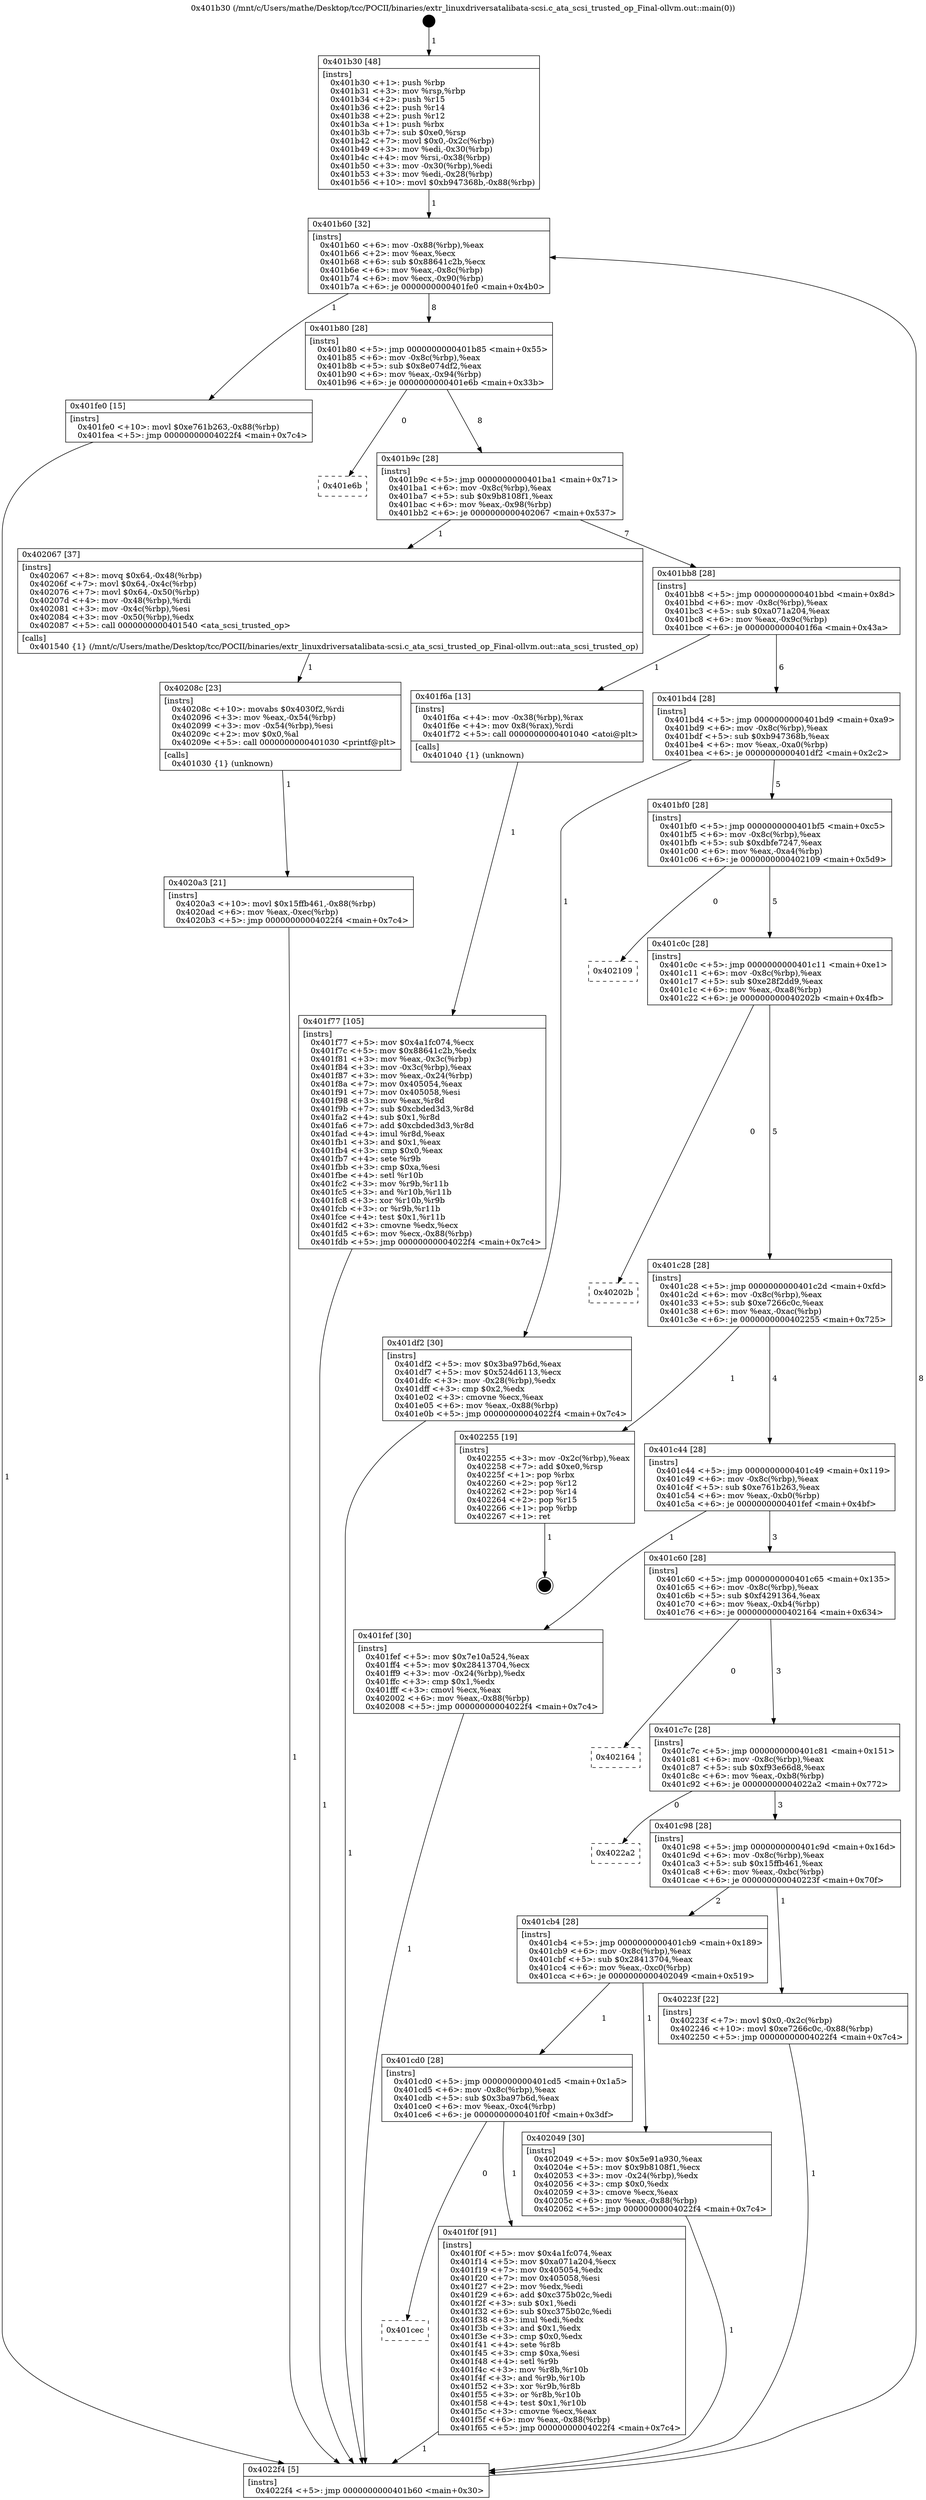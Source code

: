 digraph "0x401b30" {
  label = "0x401b30 (/mnt/c/Users/mathe/Desktop/tcc/POCII/binaries/extr_linuxdriversatalibata-scsi.c_ata_scsi_trusted_op_Final-ollvm.out::main(0))"
  labelloc = "t"
  node[shape=record]

  Entry [label="",width=0.3,height=0.3,shape=circle,fillcolor=black,style=filled]
  "0x401b60" [label="{
     0x401b60 [32]\l
     | [instrs]\l
     &nbsp;&nbsp;0x401b60 \<+6\>: mov -0x88(%rbp),%eax\l
     &nbsp;&nbsp;0x401b66 \<+2\>: mov %eax,%ecx\l
     &nbsp;&nbsp;0x401b68 \<+6\>: sub $0x88641c2b,%ecx\l
     &nbsp;&nbsp;0x401b6e \<+6\>: mov %eax,-0x8c(%rbp)\l
     &nbsp;&nbsp;0x401b74 \<+6\>: mov %ecx,-0x90(%rbp)\l
     &nbsp;&nbsp;0x401b7a \<+6\>: je 0000000000401fe0 \<main+0x4b0\>\l
  }"]
  "0x401fe0" [label="{
     0x401fe0 [15]\l
     | [instrs]\l
     &nbsp;&nbsp;0x401fe0 \<+10\>: movl $0xe761b263,-0x88(%rbp)\l
     &nbsp;&nbsp;0x401fea \<+5\>: jmp 00000000004022f4 \<main+0x7c4\>\l
  }"]
  "0x401b80" [label="{
     0x401b80 [28]\l
     | [instrs]\l
     &nbsp;&nbsp;0x401b80 \<+5\>: jmp 0000000000401b85 \<main+0x55\>\l
     &nbsp;&nbsp;0x401b85 \<+6\>: mov -0x8c(%rbp),%eax\l
     &nbsp;&nbsp;0x401b8b \<+5\>: sub $0x8e074df2,%eax\l
     &nbsp;&nbsp;0x401b90 \<+6\>: mov %eax,-0x94(%rbp)\l
     &nbsp;&nbsp;0x401b96 \<+6\>: je 0000000000401e6b \<main+0x33b\>\l
  }"]
  Exit [label="",width=0.3,height=0.3,shape=circle,fillcolor=black,style=filled,peripheries=2]
  "0x401e6b" [label="{
     0x401e6b\l
  }", style=dashed]
  "0x401b9c" [label="{
     0x401b9c [28]\l
     | [instrs]\l
     &nbsp;&nbsp;0x401b9c \<+5\>: jmp 0000000000401ba1 \<main+0x71\>\l
     &nbsp;&nbsp;0x401ba1 \<+6\>: mov -0x8c(%rbp),%eax\l
     &nbsp;&nbsp;0x401ba7 \<+5\>: sub $0x9b8108f1,%eax\l
     &nbsp;&nbsp;0x401bac \<+6\>: mov %eax,-0x98(%rbp)\l
     &nbsp;&nbsp;0x401bb2 \<+6\>: je 0000000000402067 \<main+0x537\>\l
  }"]
  "0x4020a3" [label="{
     0x4020a3 [21]\l
     | [instrs]\l
     &nbsp;&nbsp;0x4020a3 \<+10\>: movl $0x15ffb461,-0x88(%rbp)\l
     &nbsp;&nbsp;0x4020ad \<+6\>: mov %eax,-0xec(%rbp)\l
     &nbsp;&nbsp;0x4020b3 \<+5\>: jmp 00000000004022f4 \<main+0x7c4\>\l
  }"]
  "0x402067" [label="{
     0x402067 [37]\l
     | [instrs]\l
     &nbsp;&nbsp;0x402067 \<+8\>: movq $0x64,-0x48(%rbp)\l
     &nbsp;&nbsp;0x40206f \<+7\>: movl $0x64,-0x4c(%rbp)\l
     &nbsp;&nbsp;0x402076 \<+7\>: movl $0x64,-0x50(%rbp)\l
     &nbsp;&nbsp;0x40207d \<+4\>: mov -0x48(%rbp),%rdi\l
     &nbsp;&nbsp;0x402081 \<+3\>: mov -0x4c(%rbp),%esi\l
     &nbsp;&nbsp;0x402084 \<+3\>: mov -0x50(%rbp),%edx\l
     &nbsp;&nbsp;0x402087 \<+5\>: call 0000000000401540 \<ata_scsi_trusted_op\>\l
     | [calls]\l
     &nbsp;&nbsp;0x401540 \{1\} (/mnt/c/Users/mathe/Desktop/tcc/POCII/binaries/extr_linuxdriversatalibata-scsi.c_ata_scsi_trusted_op_Final-ollvm.out::ata_scsi_trusted_op)\l
  }"]
  "0x401bb8" [label="{
     0x401bb8 [28]\l
     | [instrs]\l
     &nbsp;&nbsp;0x401bb8 \<+5\>: jmp 0000000000401bbd \<main+0x8d\>\l
     &nbsp;&nbsp;0x401bbd \<+6\>: mov -0x8c(%rbp),%eax\l
     &nbsp;&nbsp;0x401bc3 \<+5\>: sub $0xa071a204,%eax\l
     &nbsp;&nbsp;0x401bc8 \<+6\>: mov %eax,-0x9c(%rbp)\l
     &nbsp;&nbsp;0x401bce \<+6\>: je 0000000000401f6a \<main+0x43a\>\l
  }"]
  "0x40208c" [label="{
     0x40208c [23]\l
     | [instrs]\l
     &nbsp;&nbsp;0x40208c \<+10\>: movabs $0x4030f2,%rdi\l
     &nbsp;&nbsp;0x402096 \<+3\>: mov %eax,-0x54(%rbp)\l
     &nbsp;&nbsp;0x402099 \<+3\>: mov -0x54(%rbp),%esi\l
     &nbsp;&nbsp;0x40209c \<+2\>: mov $0x0,%al\l
     &nbsp;&nbsp;0x40209e \<+5\>: call 0000000000401030 \<printf@plt\>\l
     | [calls]\l
     &nbsp;&nbsp;0x401030 \{1\} (unknown)\l
  }"]
  "0x401f6a" [label="{
     0x401f6a [13]\l
     | [instrs]\l
     &nbsp;&nbsp;0x401f6a \<+4\>: mov -0x38(%rbp),%rax\l
     &nbsp;&nbsp;0x401f6e \<+4\>: mov 0x8(%rax),%rdi\l
     &nbsp;&nbsp;0x401f72 \<+5\>: call 0000000000401040 \<atoi@plt\>\l
     | [calls]\l
     &nbsp;&nbsp;0x401040 \{1\} (unknown)\l
  }"]
  "0x401bd4" [label="{
     0x401bd4 [28]\l
     | [instrs]\l
     &nbsp;&nbsp;0x401bd4 \<+5\>: jmp 0000000000401bd9 \<main+0xa9\>\l
     &nbsp;&nbsp;0x401bd9 \<+6\>: mov -0x8c(%rbp),%eax\l
     &nbsp;&nbsp;0x401bdf \<+5\>: sub $0xb947368b,%eax\l
     &nbsp;&nbsp;0x401be4 \<+6\>: mov %eax,-0xa0(%rbp)\l
     &nbsp;&nbsp;0x401bea \<+6\>: je 0000000000401df2 \<main+0x2c2\>\l
  }"]
  "0x401f77" [label="{
     0x401f77 [105]\l
     | [instrs]\l
     &nbsp;&nbsp;0x401f77 \<+5\>: mov $0x4a1fc074,%ecx\l
     &nbsp;&nbsp;0x401f7c \<+5\>: mov $0x88641c2b,%edx\l
     &nbsp;&nbsp;0x401f81 \<+3\>: mov %eax,-0x3c(%rbp)\l
     &nbsp;&nbsp;0x401f84 \<+3\>: mov -0x3c(%rbp),%eax\l
     &nbsp;&nbsp;0x401f87 \<+3\>: mov %eax,-0x24(%rbp)\l
     &nbsp;&nbsp;0x401f8a \<+7\>: mov 0x405054,%eax\l
     &nbsp;&nbsp;0x401f91 \<+7\>: mov 0x405058,%esi\l
     &nbsp;&nbsp;0x401f98 \<+3\>: mov %eax,%r8d\l
     &nbsp;&nbsp;0x401f9b \<+7\>: sub $0xcbded3d3,%r8d\l
     &nbsp;&nbsp;0x401fa2 \<+4\>: sub $0x1,%r8d\l
     &nbsp;&nbsp;0x401fa6 \<+7\>: add $0xcbded3d3,%r8d\l
     &nbsp;&nbsp;0x401fad \<+4\>: imul %r8d,%eax\l
     &nbsp;&nbsp;0x401fb1 \<+3\>: and $0x1,%eax\l
     &nbsp;&nbsp;0x401fb4 \<+3\>: cmp $0x0,%eax\l
     &nbsp;&nbsp;0x401fb7 \<+4\>: sete %r9b\l
     &nbsp;&nbsp;0x401fbb \<+3\>: cmp $0xa,%esi\l
     &nbsp;&nbsp;0x401fbe \<+4\>: setl %r10b\l
     &nbsp;&nbsp;0x401fc2 \<+3\>: mov %r9b,%r11b\l
     &nbsp;&nbsp;0x401fc5 \<+3\>: and %r10b,%r11b\l
     &nbsp;&nbsp;0x401fc8 \<+3\>: xor %r10b,%r9b\l
     &nbsp;&nbsp;0x401fcb \<+3\>: or %r9b,%r11b\l
     &nbsp;&nbsp;0x401fce \<+4\>: test $0x1,%r11b\l
     &nbsp;&nbsp;0x401fd2 \<+3\>: cmovne %edx,%ecx\l
     &nbsp;&nbsp;0x401fd5 \<+6\>: mov %ecx,-0x88(%rbp)\l
     &nbsp;&nbsp;0x401fdb \<+5\>: jmp 00000000004022f4 \<main+0x7c4\>\l
  }"]
  "0x401df2" [label="{
     0x401df2 [30]\l
     | [instrs]\l
     &nbsp;&nbsp;0x401df2 \<+5\>: mov $0x3ba97b6d,%eax\l
     &nbsp;&nbsp;0x401df7 \<+5\>: mov $0x524d6113,%ecx\l
     &nbsp;&nbsp;0x401dfc \<+3\>: mov -0x28(%rbp),%edx\l
     &nbsp;&nbsp;0x401dff \<+3\>: cmp $0x2,%edx\l
     &nbsp;&nbsp;0x401e02 \<+3\>: cmovne %ecx,%eax\l
     &nbsp;&nbsp;0x401e05 \<+6\>: mov %eax,-0x88(%rbp)\l
     &nbsp;&nbsp;0x401e0b \<+5\>: jmp 00000000004022f4 \<main+0x7c4\>\l
  }"]
  "0x401bf0" [label="{
     0x401bf0 [28]\l
     | [instrs]\l
     &nbsp;&nbsp;0x401bf0 \<+5\>: jmp 0000000000401bf5 \<main+0xc5\>\l
     &nbsp;&nbsp;0x401bf5 \<+6\>: mov -0x8c(%rbp),%eax\l
     &nbsp;&nbsp;0x401bfb \<+5\>: sub $0xdbfe7247,%eax\l
     &nbsp;&nbsp;0x401c00 \<+6\>: mov %eax,-0xa4(%rbp)\l
     &nbsp;&nbsp;0x401c06 \<+6\>: je 0000000000402109 \<main+0x5d9\>\l
  }"]
  "0x4022f4" [label="{
     0x4022f4 [5]\l
     | [instrs]\l
     &nbsp;&nbsp;0x4022f4 \<+5\>: jmp 0000000000401b60 \<main+0x30\>\l
  }"]
  "0x401b30" [label="{
     0x401b30 [48]\l
     | [instrs]\l
     &nbsp;&nbsp;0x401b30 \<+1\>: push %rbp\l
     &nbsp;&nbsp;0x401b31 \<+3\>: mov %rsp,%rbp\l
     &nbsp;&nbsp;0x401b34 \<+2\>: push %r15\l
     &nbsp;&nbsp;0x401b36 \<+2\>: push %r14\l
     &nbsp;&nbsp;0x401b38 \<+2\>: push %r12\l
     &nbsp;&nbsp;0x401b3a \<+1\>: push %rbx\l
     &nbsp;&nbsp;0x401b3b \<+7\>: sub $0xe0,%rsp\l
     &nbsp;&nbsp;0x401b42 \<+7\>: movl $0x0,-0x2c(%rbp)\l
     &nbsp;&nbsp;0x401b49 \<+3\>: mov %edi,-0x30(%rbp)\l
     &nbsp;&nbsp;0x401b4c \<+4\>: mov %rsi,-0x38(%rbp)\l
     &nbsp;&nbsp;0x401b50 \<+3\>: mov -0x30(%rbp),%edi\l
     &nbsp;&nbsp;0x401b53 \<+3\>: mov %edi,-0x28(%rbp)\l
     &nbsp;&nbsp;0x401b56 \<+10\>: movl $0xb947368b,-0x88(%rbp)\l
  }"]
  "0x401cec" [label="{
     0x401cec\l
  }", style=dashed]
  "0x402109" [label="{
     0x402109\l
  }", style=dashed]
  "0x401c0c" [label="{
     0x401c0c [28]\l
     | [instrs]\l
     &nbsp;&nbsp;0x401c0c \<+5\>: jmp 0000000000401c11 \<main+0xe1\>\l
     &nbsp;&nbsp;0x401c11 \<+6\>: mov -0x8c(%rbp),%eax\l
     &nbsp;&nbsp;0x401c17 \<+5\>: sub $0xe28f2dd9,%eax\l
     &nbsp;&nbsp;0x401c1c \<+6\>: mov %eax,-0xa8(%rbp)\l
     &nbsp;&nbsp;0x401c22 \<+6\>: je 000000000040202b \<main+0x4fb\>\l
  }"]
  "0x401f0f" [label="{
     0x401f0f [91]\l
     | [instrs]\l
     &nbsp;&nbsp;0x401f0f \<+5\>: mov $0x4a1fc074,%eax\l
     &nbsp;&nbsp;0x401f14 \<+5\>: mov $0xa071a204,%ecx\l
     &nbsp;&nbsp;0x401f19 \<+7\>: mov 0x405054,%edx\l
     &nbsp;&nbsp;0x401f20 \<+7\>: mov 0x405058,%esi\l
     &nbsp;&nbsp;0x401f27 \<+2\>: mov %edx,%edi\l
     &nbsp;&nbsp;0x401f29 \<+6\>: add $0xc375b02c,%edi\l
     &nbsp;&nbsp;0x401f2f \<+3\>: sub $0x1,%edi\l
     &nbsp;&nbsp;0x401f32 \<+6\>: sub $0xc375b02c,%edi\l
     &nbsp;&nbsp;0x401f38 \<+3\>: imul %edi,%edx\l
     &nbsp;&nbsp;0x401f3b \<+3\>: and $0x1,%edx\l
     &nbsp;&nbsp;0x401f3e \<+3\>: cmp $0x0,%edx\l
     &nbsp;&nbsp;0x401f41 \<+4\>: sete %r8b\l
     &nbsp;&nbsp;0x401f45 \<+3\>: cmp $0xa,%esi\l
     &nbsp;&nbsp;0x401f48 \<+4\>: setl %r9b\l
     &nbsp;&nbsp;0x401f4c \<+3\>: mov %r8b,%r10b\l
     &nbsp;&nbsp;0x401f4f \<+3\>: and %r9b,%r10b\l
     &nbsp;&nbsp;0x401f52 \<+3\>: xor %r9b,%r8b\l
     &nbsp;&nbsp;0x401f55 \<+3\>: or %r8b,%r10b\l
     &nbsp;&nbsp;0x401f58 \<+4\>: test $0x1,%r10b\l
     &nbsp;&nbsp;0x401f5c \<+3\>: cmovne %ecx,%eax\l
     &nbsp;&nbsp;0x401f5f \<+6\>: mov %eax,-0x88(%rbp)\l
     &nbsp;&nbsp;0x401f65 \<+5\>: jmp 00000000004022f4 \<main+0x7c4\>\l
  }"]
  "0x40202b" [label="{
     0x40202b\l
  }", style=dashed]
  "0x401c28" [label="{
     0x401c28 [28]\l
     | [instrs]\l
     &nbsp;&nbsp;0x401c28 \<+5\>: jmp 0000000000401c2d \<main+0xfd\>\l
     &nbsp;&nbsp;0x401c2d \<+6\>: mov -0x8c(%rbp),%eax\l
     &nbsp;&nbsp;0x401c33 \<+5\>: sub $0xe7266c0c,%eax\l
     &nbsp;&nbsp;0x401c38 \<+6\>: mov %eax,-0xac(%rbp)\l
     &nbsp;&nbsp;0x401c3e \<+6\>: je 0000000000402255 \<main+0x725\>\l
  }"]
  "0x401cd0" [label="{
     0x401cd0 [28]\l
     | [instrs]\l
     &nbsp;&nbsp;0x401cd0 \<+5\>: jmp 0000000000401cd5 \<main+0x1a5\>\l
     &nbsp;&nbsp;0x401cd5 \<+6\>: mov -0x8c(%rbp),%eax\l
     &nbsp;&nbsp;0x401cdb \<+5\>: sub $0x3ba97b6d,%eax\l
     &nbsp;&nbsp;0x401ce0 \<+6\>: mov %eax,-0xc4(%rbp)\l
     &nbsp;&nbsp;0x401ce6 \<+6\>: je 0000000000401f0f \<main+0x3df\>\l
  }"]
  "0x402255" [label="{
     0x402255 [19]\l
     | [instrs]\l
     &nbsp;&nbsp;0x402255 \<+3\>: mov -0x2c(%rbp),%eax\l
     &nbsp;&nbsp;0x402258 \<+7\>: add $0xe0,%rsp\l
     &nbsp;&nbsp;0x40225f \<+1\>: pop %rbx\l
     &nbsp;&nbsp;0x402260 \<+2\>: pop %r12\l
     &nbsp;&nbsp;0x402262 \<+2\>: pop %r14\l
     &nbsp;&nbsp;0x402264 \<+2\>: pop %r15\l
     &nbsp;&nbsp;0x402266 \<+1\>: pop %rbp\l
     &nbsp;&nbsp;0x402267 \<+1\>: ret\l
  }"]
  "0x401c44" [label="{
     0x401c44 [28]\l
     | [instrs]\l
     &nbsp;&nbsp;0x401c44 \<+5\>: jmp 0000000000401c49 \<main+0x119\>\l
     &nbsp;&nbsp;0x401c49 \<+6\>: mov -0x8c(%rbp),%eax\l
     &nbsp;&nbsp;0x401c4f \<+5\>: sub $0xe761b263,%eax\l
     &nbsp;&nbsp;0x401c54 \<+6\>: mov %eax,-0xb0(%rbp)\l
     &nbsp;&nbsp;0x401c5a \<+6\>: je 0000000000401fef \<main+0x4bf\>\l
  }"]
  "0x402049" [label="{
     0x402049 [30]\l
     | [instrs]\l
     &nbsp;&nbsp;0x402049 \<+5\>: mov $0x5e91a930,%eax\l
     &nbsp;&nbsp;0x40204e \<+5\>: mov $0x9b8108f1,%ecx\l
     &nbsp;&nbsp;0x402053 \<+3\>: mov -0x24(%rbp),%edx\l
     &nbsp;&nbsp;0x402056 \<+3\>: cmp $0x0,%edx\l
     &nbsp;&nbsp;0x402059 \<+3\>: cmove %ecx,%eax\l
     &nbsp;&nbsp;0x40205c \<+6\>: mov %eax,-0x88(%rbp)\l
     &nbsp;&nbsp;0x402062 \<+5\>: jmp 00000000004022f4 \<main+0x7c4\>\l
  }"]
  "0x401fef" [label="{
     0x401fef [30]\l
     | [instrs]\l
     &nbsp;&nbsp;0x401fef \<+5\>: mov $0x7e10a524,%eax\l
     &nbsp;&nbsp;0x401ff4 \<+5\>: mov $0x28413704,%ecx\l
     &nbsp;&nbsp;0x401ff9 \<+3\>: mov -0x24(%rbp),%edx\l
     &nbsp;&nbsp;0x401ffc \<+3\>: cmp $0x1,%edx\l
     &nbsp;&nbsp;0x401fff \<+3\>: cmovl %ecx,%eax\l
     &nbsp;&nbsp;0x402002 \<+6\>: mov %eax,-0x88(%rbp)\l
     &nbsp;&nbsp;0x402008 \<+5\>: jmp 00000000004022f4 \<main+0x7c4\>\l
  }"]
  "0x401c60" [label="{
     0x401c60 [28]\l
     | [instrs]\l
     &nbsp;&nbsp;0x401c60 \<+5\>: jmp 0000000000401c65 \<main+0x135\>\l
     &nbsp;&nbsp;0x401c65 \<+6\>: mov -0x8c(%rbp),%eax\l
     &nbsp;&nbsp;0x401c6b \<+5\>: sub $0xf4291364,%eax\l
     &nbsp;&nbsp;0x401c70 \<+6\>: mov %eax,-0xb4(%rbp)\l
     &nbsp;&nbsp;0x401c76 \<+6\>: je 0000000000402164 \<main+0x634\>\l
  }"]
  "0x401cb4" [label="{
     0x401cb4 [28]\l
     | [instrs]\l
     &nbsp;&nbsp;0x401cb4 \<+5\>: jmp 0000000000401cb9 \<main+0x189\>\l
     &nbsp;&nbsp;0x401cb9 \<+6\>: mov -0x8c(%rbp),%eax\l
     &nbsp;&nbsp;0x401cbf \<+5\>: sub $0x28413704,%eax\l
     &nbsp;&nbsp;0x401cc4 \<+6\>: mov %eax,-0xc0(%rbp)\l
     &nbsp;&nbsp;0x401cca \<+6\>: je 0000000000402049 \<main+0x519\>\l
  }"]
  "0x402164" [label="{
     0x402164\l
  }", style=dashed]
  "0x401c7c" [label="{
     0x401c7c [28]\l
     | [instrs]\l
     &nbsp;&nbsp;0x401c7c \<+5\>: jmp 0000000000401c81 \<main+0x151\>\l
     &nbsp;&nbsp;0x401c81 \<+6\>: mov -0x8c(%rbp),%eax\l
     &nbsp;&nbsp;0x401c87 \<+5\>: sub $0xf93e66d8,%eax\l
     &nbsp;&nbsp;0x401c8c \<+6\>: mov %eax,-0xb8(%rbp)\l
     &nbsp;&nbsp;0x401c92 \<+6\>: je 00000000004022a2 \<main+0x772\>\l
  }"]
  "0x40223f" [label="{
     0x40223f [22]\l
     | [instrs]\l
     &nbsp;&nbsp;0x40223f \<+7\>: movl $0x0,-0x2c(%rbp)\l
     &nbsp;&nbsp;0x402246 \<+10\>: movl $0xe7266c0c,-0x88(%rbp)\l
     &nbsp;&nbsp;0x402250 \<+5\>: jmp 00000000004022f4 \<main+0x7c4\>\l
  }"]
  "0x4022a2" [label="{
     0x4022a2\l
  }", style=dashed]
  "0x401c98" [label="{
     0x401c98 [28]\l
     | [instrs]\l
     &nbsp;&nbsp;0x401c98 \<+5\>: jmp 0000000000401c9d \<main+0x16d\>\l
     &nbsp;&nbsp;0x401c9d \<+6\>: mov -0x8c(%rbp),%eax\l
     &nbsp;&nbsp;0x401ca3 \<+5\>: sub $0x15ffb461,%eax\l
     &nbsp;&nbsp;0x401ca8 \<+6\>: mov %eax,-0xbc(%rbp)\l
     &nbsp;&nbsp;0x401cae \<+6\>: je 000000000040223f \<main+0x70f\>\l
  }"]
  Entry -> "0x401b30" [label=" 1"]
  "0x401b60" -> "0x401fe0" [label=" 1"]
  "0x401b60" -> "0x401b80" [label=" 8"]
  "0x402255" -> Exit [label=" 1"]
  "0x401b80" -> "0x401e6b" [label=" 0"]
  "0x401b80" -> "0x401b9c" [label=" 8"]
  "0x40223f" -> "0x4022f4" [label=" 1"]
  "0x401b9c" -> "0x402067" [label=" 1"]
  "0x401b9c" -> "0x401bb8" [label=" 7"]
  "0x4020a3" -> "0x4022f4" [label=" 1"]
  "0x401bb8" -> "0x401f6a" [label=" 1"]
  "0x401bb8" -> "0x401bd4" [label=" 6"]
  "0x40208c" -> "0x4020a3" [label=" 1"]
  "0x401bd4" -> "0x401df2" [label=" 1"]
  "0x401bd4" -> "0x401bf0" [label=" 5"]
  "0x401df2" -> "0x4022f4" [label=" 1"]
  "0x401b30" -> "0x401b60" [label=" 1"]
  "0x4022f4" -> "0x401b60" [label=" 8"]
  "0x402067" -> "0x40208c" [label=" 1"]
  "0x401bf0" -> "0x402109" [label=" 0"]
  "0x401bf0" -> "0x401c0c" [label=" 5"]
  "0x402049" -> "0x4022f4" [label=" 1"]
  "0x401c0c" -> "0x40202b" [label=" 0"]
  "0x401c0c" -> "0x401c28" [label=" 5"]
  "0x401fef" -> "0x4022f4" [label=" 1"]
  "0x401c28" -> "0x402255" [label=" 1"]
  "0x401c28" -> "0x401c44" [label=" 4"]
  "0x401f77" -> "0x4022f4" [label=" 1"]
  "0x401c44" -> "0x401fef" [label=" 1"]
  "0x401c44" -> "0x401c60" [label=" 3"]
  "0x401f6a" -> "0x401f77" [label=" 1"]
  "0x401c60" -> "0x402164" [label=" 0"]
  "0x401c60" -> "0x401c7c" [label=" 3"]
  "0x401cd0" -> "0x401cec" [label=" 0"]
  "0x401c7c" -> "0x4022a2" [label=" 0"]
  "0x401c7c" -> "0x401c98" [label=" 3"]
  "0x401cd0" -> "0x401f0f" [label=" 1"]
  "0x401c98" -> "0x40223f" [label=" 1"]
  "0x401c98" -> "0x401cb4" [label=" 2"]
  "0x401f0f" -> "0x4022f4" [label=" 1"]
  "0x401cb4" -> "0x402049" [label=" 1"]
  "0x401cb4" -> "0x401cd0" [label=" 1"]
  "0x401fe0" -> "0x4022f4" [label=" 1"]
}
